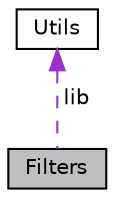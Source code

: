 digraph "Filters"
{
 // LATEX_PDF_SIZE
  edge [fontname="Helvetica",fontsize="10",labelfontname="Helvetica",labelfontsize="10"];
  node [fontname="Helvetica",fontsize="10",shape=record];
  Node1 [label="Filters",height=0.2,width=0.4,color="black", fillcolor="grey75", style="filled", fontcolor="black",tooltip="Class containing Weighted Average Filters (WAFs). This implementation relies on padding the original ..."];
  Node2 -> Node1 [dir="back",color="darkorchid3",fontsize="10",style="dashed",label=" lib" ,fontname="Helvetica"];
  Node2 [label="Utils",height=0.2,width=0.4,color="black", fillcolor="white", style="filled",URL="$class_utils.html",tooltip="Useful tools for image processing These tools are statics objects to use them in the lifetime of the ..."];
}
